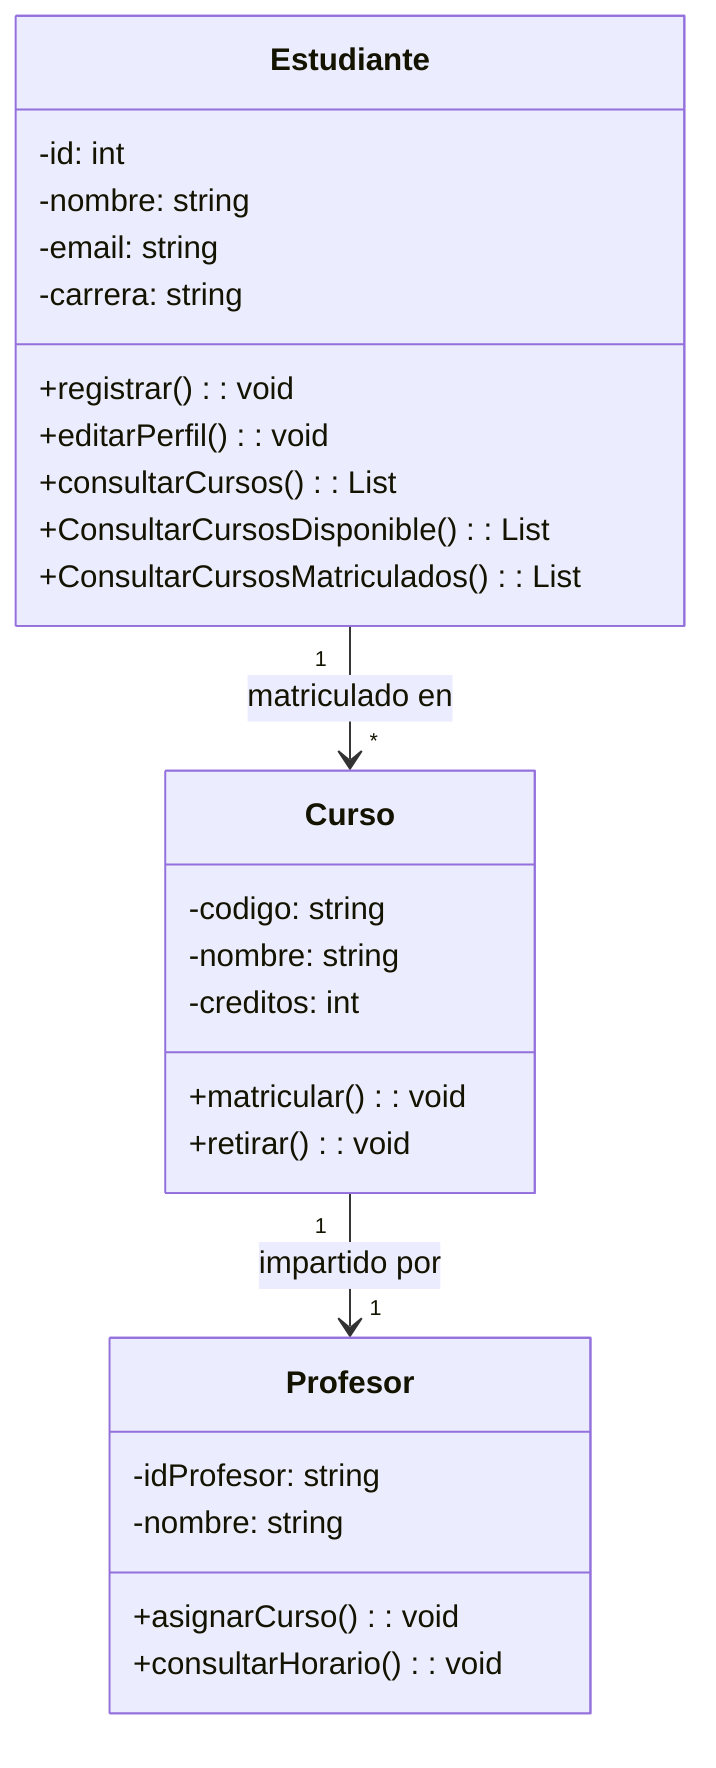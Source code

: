 classDiagram
    class Estudiante {
        -id: int
        -nombre: string
        -email: string
        -carrera: string
        +registrar(): void
        +editarPerfil(): void
        +consultarCursos(): List<Curso>
        +ConsultarCursosDisponible(): List<Curso>
        +ConsultarCursosMatriculados(): List<Curso>
    }

       class Curso {
        -codigo: string
        -nombre: string
        -creditos: int
        +matricular(): void
        +retirar(): void
    }

        class Profesor {
        -idProfesor: string
        -nombre: string 
        +asignarCurso(): void
        +consultarHorario(): void
    }

    Curso "1" --> "1" Profesor : impartido por
    Estudiante "1" --> "*" Curso : matriculado en